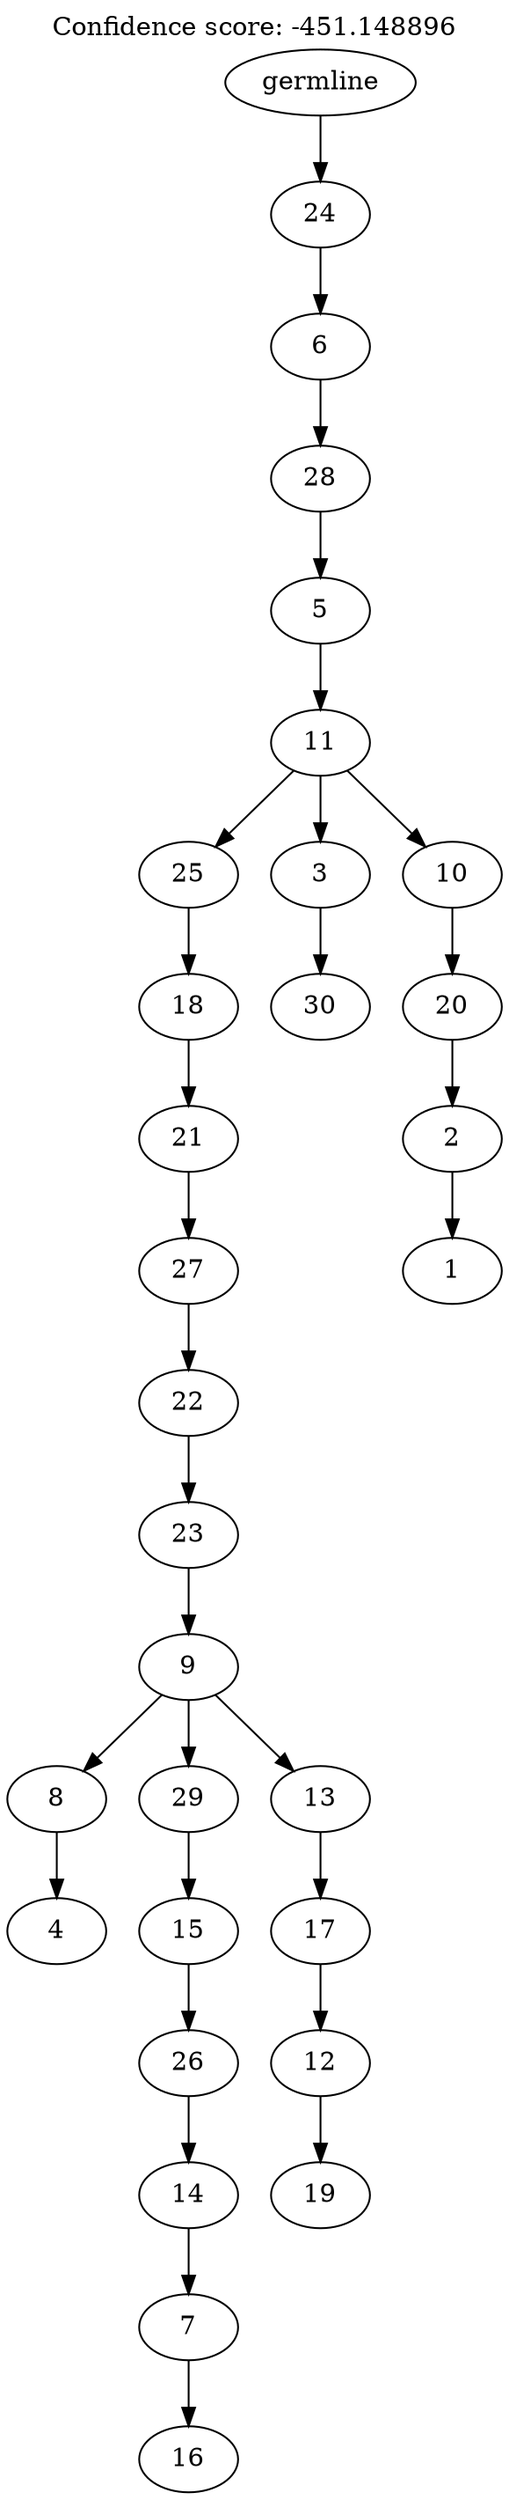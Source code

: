 digraph g {
	"29" -> "30";
	"30" [label="4"];
	"27" -> "28";
	"28" [label="16"];
	"26" -> "27";
	"27" [label="7"];
	"25" -> "26";
	"26" [label="14"];
	"24" -> "25";
	"25" [label="26"];
	"23" -> "24";
	"24" [label="15"];
	"21" -> "22";
	"22" [label="19"];
	"20" -> "21";
	"21" [label="12"];
	"19" -> "20";
	"20" [label="17"];
	"18" -> "19";
	"19" [label="13"];
	"18" -> "23";
	"23" [label="29"];
	"18" -> "29";
	"29" [label="8"];
	"17" -> "18";
	"18" [label="9"];
	"16" -> "17";
	"17" [label="23"];
	"15" -> "16";
	"16" [label="22"];
	"14" -> "15";
	"15" [label="27"];
	"13" -> "14";
	"14" [label="21"];
	"12" -> "13";
	"13" [label="18"];
	"10" -> "11";
	"11" [label="30"];
	"8" -> "9";
	"9" [label="1"];
	"7" -> "8";
	"8" [label="2"];
	"6" -> "7";
	"7" [label="20"];
	"5" -> "6";
	"6" [label="10"];
	"5" -> "10";
	"10" [label="3"];
	"5" -> "12";
	"12" [label="25"];
	"4" -> "5";
	"5" [label="11"];
	"3" -> "4";
	"4" [label="5"];
	"2" -> "3";
	"3" [label="28"];
	"1" -> "2";
	"2" [label="6"];
	"0" -> "1";
	"1" [label="24"];
	"0" [label="germline"];
	labelloc="t";
	label="Confidence score: -451.148896";
}
